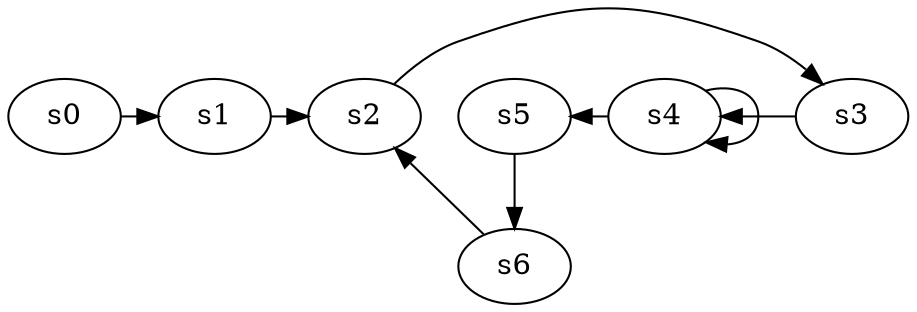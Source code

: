 digraph game_0020_chain_7 {
    s0 [name="s0", player=0];
    s1 [name="s1", player=1];
    s2 [name="s2", player=0, target=1];
    s3 [name="s3", player=1];
    s4 [name="s4", player=0, target=1];
    s5 [name="s5", player=1, target=1];
    s6 [name="s6", player=0];

    s0 -> s1 [constraint="time % 5 == 1"];
    s1 -> s2 [constraint="time % 2 == 0"];
    s2 -> s3 [constraint="time % 3 == 1"];
    s3 -> s4 [constraint="time % 4 == 3"];
    s4 -> s5 [constraint="time % 5 == 2"];
    s5 -> s6;
    s4 -> s4 [constraint="time % 3 == 0"];
    s6 -> s2 [constraint="!(time % 3 == 0)"];
}
